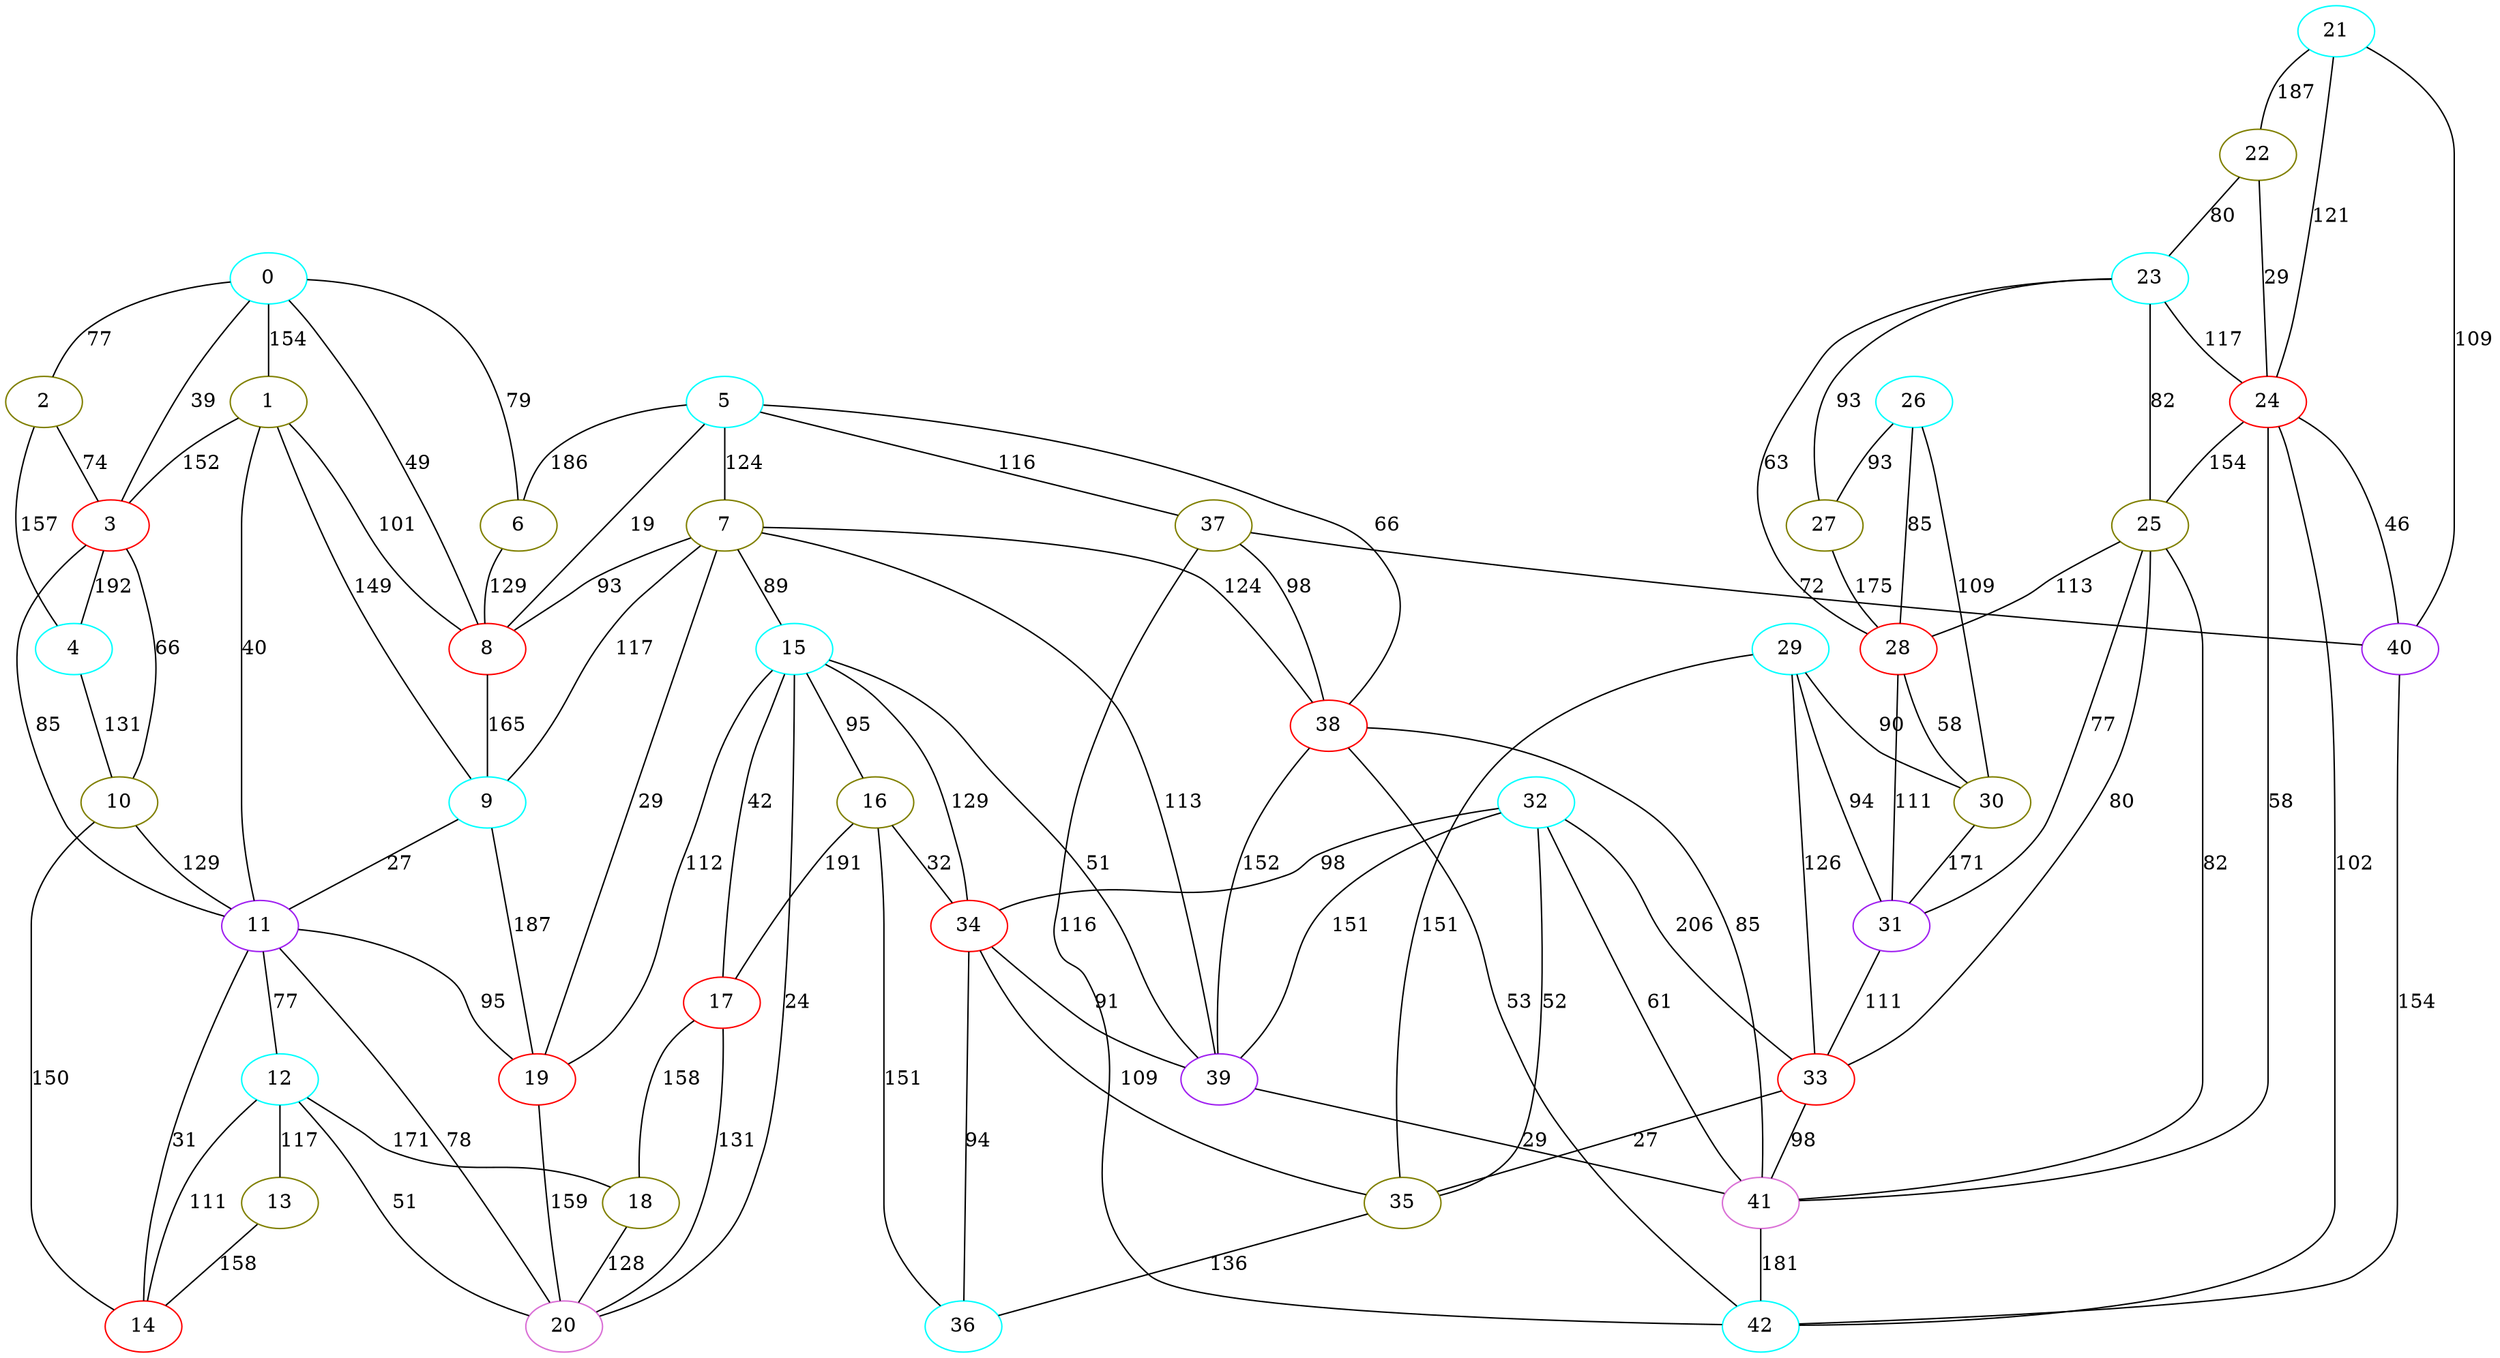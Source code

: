 graph mesh {
	0[color="aqua"];
	1[color="olive"];
	2[color="olive"];
	3[color="red"];
	4[color="aqua"];
	5[color="aqua"];
	6[color="olive"];
	7[color="olive"];
	8[color="red"];
	9[color="aqua"];
	10[color="olive"];
	11[color="purple"];
	12[color="aqua"];
	13[color="olive"];
	14[color="red"];
	15[color="aqua"];
	16[color="olive"];
	17[color="red"];
	18[color="olive"];
	19[color="red"];
	20[color="orchid"];
	21[color="aqua"];
	22[color="olive"];
	23[color="aqua"];
	24[color="red"];
	25[color="olive"];
	26[color="aqua"];
	27[color="olive"];
	28[color="red"];
	29[color="aqua"];
	30[color="olive"];
	31[color="purple"];
	32[color="aqua"];
	33[color="red"];
	34[color="red"];
	35[color="olive"];
	36[color="aqua"];
	37[color="olive"];
	38[color="red"];
	39[color="purple"];
	40[color="purple"];
	41[color="orchid"];
	42[color="aqua"];
	0 -- 3 [label=39];
	0 -- 1 [label=154];
	0 -- 8 [label=49];
	0 -- 2 [label=77];
	0 -- 6 [label=79];
	1 -- 11 [label=40];
	1 -- 9 [label=149];
	1 -- 3 [label=152];
	1 -- 8 [label=101];
	2 -- 4 [label=157];
	2 -- 3 [label=74];
	3 -- 10 [label=66];
	3 -- 11 [label=85];
	3 -- 4 [label=192];
	4 -- 10 [label=131];
	5 -- 7 [label=124];
	5 -- 8 [label=19];
	5 -- 38 [label=66];
	5 -- 6 [label=186];
	5 -- 37 [label=116];
	6 -- 8 [label=129];
	7 -- 19 [label=29];
	7 -- 15 [label=89];
	7 -- 39 [label=113];
	7 -- 9 [label=117];
	7 -- 38 [label=124];
	7 -- 8 [label=93];
	8 -- 9 [label=165];
	9 -- 19 [label=187];
	9 -- 11 [label=27];
	10 -- 14 [label=150];
	10 -- 11 [label=129];
	11 -- 12 [label=77];
	11 -- 20 [label=78];
	11 -- 14 [label=31];
	11 -- 19 [label=95];
	12 -- 13 [label=117];
	12 -- 18 [label=171];
	12 -- 14 [label=111];
	12 -- 20 [label=51];
	13 -- 14 [label=158];
	15 -- 16 [label=95];
	15 -- 34 [label=129];
	15 -- 17 [label=42];
	15 -- 20 [label=24];
	15 -- 19 [label=112];
	15 -- 39 [label=51];
	16 -- 17 [label=191];
	16 -- 36 [label=151];
	16 -- 34 [label=32];
	17 -- 18 [label=158];
	17 -- 20 [label=131];
	18 -- 20 [label=128];
	19 -- 20 [label=159];
	21 -- 24 [label=121];
	21 -- 22 [label=187];
	21 -- 40 [label=109];
	22 -- 23 [label=80];
	22 -- 24 [label=29];
	23 -- 28 [label=63];
	23 -- 27 [label=93];
	23 -- 25 [label=82];
	23 -- 24 [label=117];
	24 -- 25 [label=154];
	24 -- 41 [label=58];
	24 -- 42 [label=102];
	24 -- 40 [label=46];
	25 -- 31 [label=77];
	25 -- 33 [label=80];
	25 -- 28 [label=113];
	25 -- 41 [label=82];
	26 -- 30 [label=109];
	26 -- 28 [label=85];
	26 -- 27 [label=93];
	27 -- 28 [label=175];
	28 -- 30 [label=58];
	28 -- 31 [label=111];
	29 -- 35 [label=151];
	29 -- 30 [label=90];
	29 -- 31 [label=94];
	29 -- 33 [label=126];
	30 -- 31 [label=171];
	31 -- 33 [label=111];
	32 -- 35 [label=52];
	32 -- 33 [label=206];
	32 -- 34 [label=98];
	32 -- 39 [label=151];
	32 -- 41 [label=61];
	33 -- 35 [label=27];
	33 -- 41 [label=98];
	34 -- 36 [label=94];
	34 -- 35 [label=109];
	34 -- 39 [label=91];
	35 -- 36 [label=136];
	37 -- 38 [label=98];
	37 -- 42 [label=116];
	37 -- 40 [label=72];
	38 -- 39 [label=152];
	38 -- 41 [label=85];
	38 -- 42 [label=53];
	39 -- 41 [label=29];
	40 -- 42 [label=154];
	41 -- 42 [label=181];
}